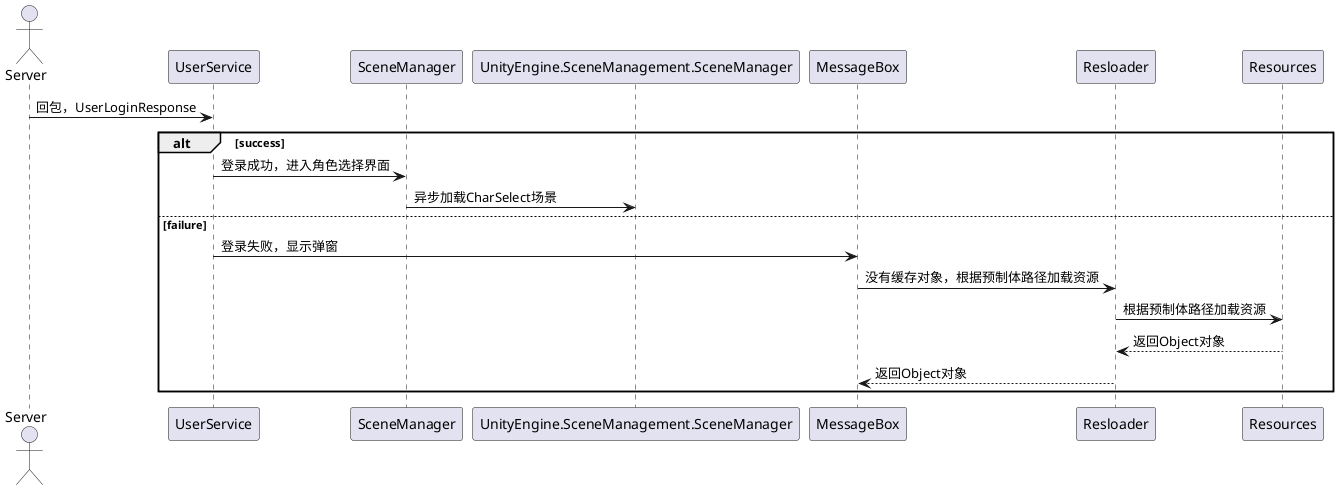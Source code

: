 @startuml
actor Server
Server -> UserService: 回包，UserLoginResponse
alt success
UserService -> SceneManager: 登录成功，进入角色选择界面
SceneManager -> UnityEngine.SceneManagement.SceneManager: 异步加载CharSelect场景

else failure
UserService -> MessageBox: 登录失败，显示弹窗
MessageBox -> Resloader: 没有缓存对象，根据预制体路径加载资源
Resloader -> Resources: 根据预制体路径加载资源
Resources --> Resloader: 返回Object对象
Resloader -->MessageBox: 返回Object对象
end
@enduml